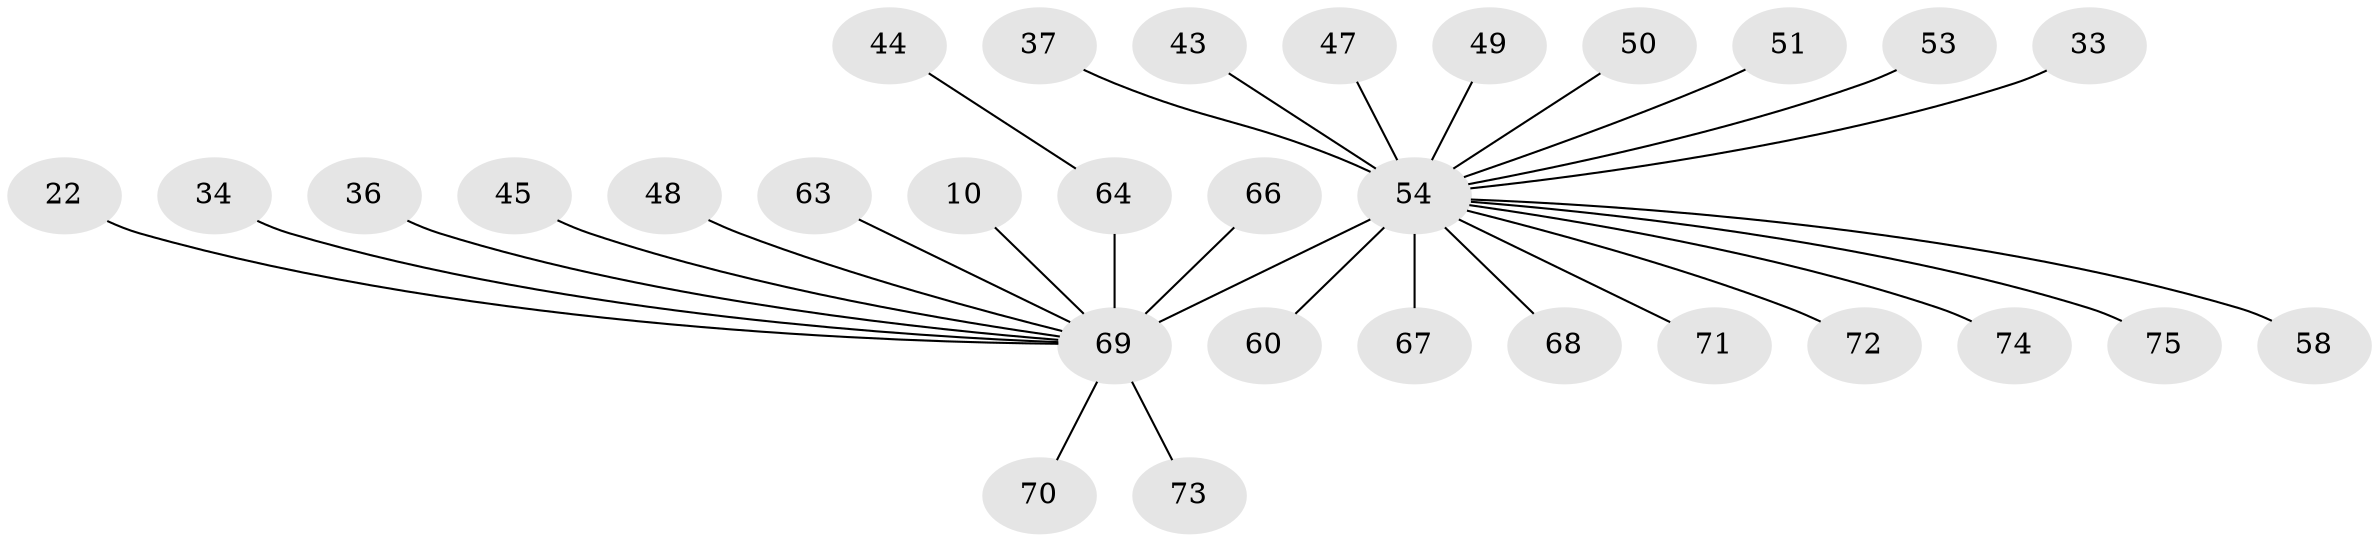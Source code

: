 // original degree distribution, {12: 0.013333333333333334, 2: 0.16, 15: 0.013333333333333334, 3: 0.10666666666666667, 7: 0.02666666666666667, 4: 0.05333333333333334, 5: 0.02666666666666667, 1: 0.5733333333333334, 6: 0.02666666666666667}
// Generated by graph-tools (version 1.1) at 2025/50/03/04/25 21:50:57]
// undirected, 30 vertices, 29 edges
graph export_dot {
graph [start="1"]
  node [color=gray90,style=filled];
  10;
  22;
  33;
  34 [super="+32"];
  36;
  37 [super="+35"];
  43;
  44 [super="+20"];
  45;
  47;
  48;
  49;
  50;
  51;
  53;
  54 [super="+41+40+31+24+42+30+28"];
  58;
  60;
  63 [super="+59"];
  64 [super="+17+26+39+62+57"];
  66;
  67;
  68;
  69 [super="+8+18+21+9"];
  70;
  71;
  72;
  73 [super="+52+55"];
  74 [super="+65"];
  75;
  10 -- 69;
  22 -- 69;
  33 -- 54;
  34 -- 69;
  36 -- 69;
  37 -- 54 [weight=2];
  43 -- 54;
  44 -- 64;
  45 -- 69;
  47 -- 54;
  48 -- 69;
  49 -- 54;
  50 -- 54;
  51 -- 54;
  53 -- 54;
  54 -- 60 [weight=2];
  54 -- 58;
  54 -- 74;
  54 -- 67;
  54 -- 68;
  54 -- 69 [weight=8];
  54 -- 71;
  54 -- 72;
  54 -- 75;
  63 -- 69;
  64 -- 69 [weight=3];
  66 -- 69;
  69 -- 70;
  69 -- 73;
}
